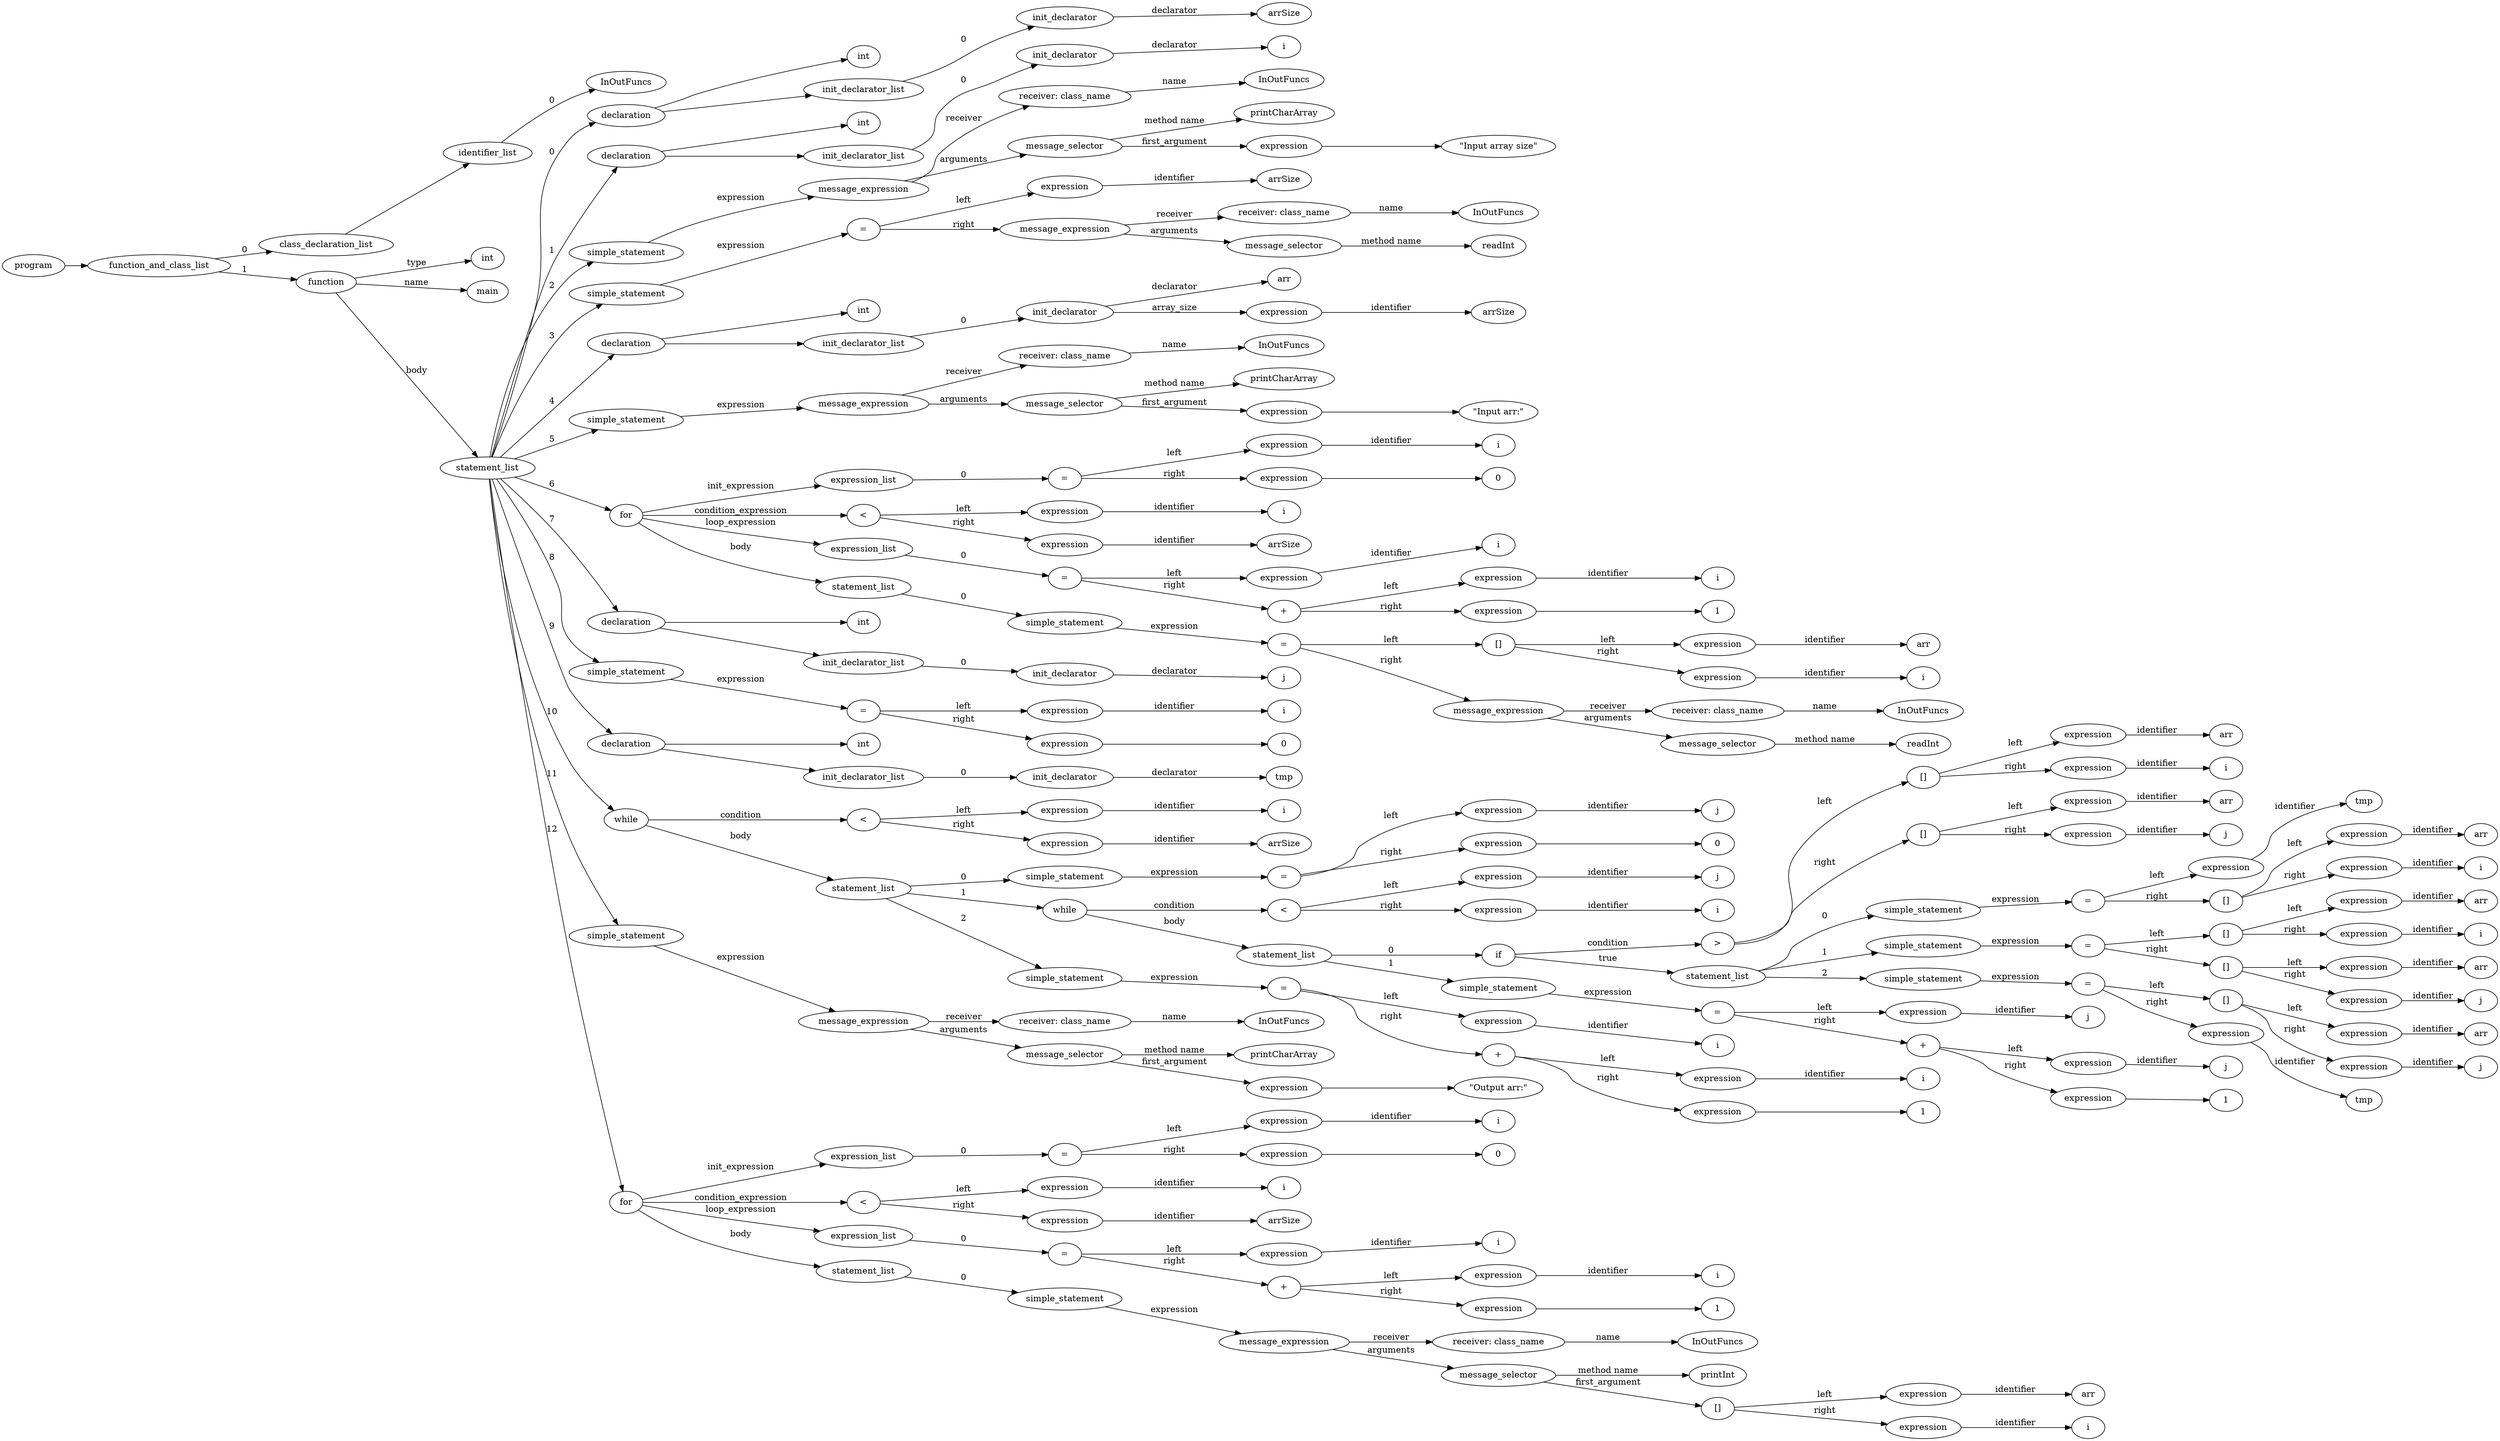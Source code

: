 digraph ObjectiveC { rankdir="LR";
163[label="program"];
163->2;
2[label="function_and_class_list"];
2->1[label="0"];
1[label="class_declaration_list"];
1->0;
0[label="identifier_list"];
0.0 [label="InOutFuncs"];
0->0.0 [label="0"];
2->162[label="1"];
162[label="function"];
162->3[label="type"];
3[label="int"];
162->162.1 [label="name"];
162.1 [label="main"];
162->8[label="body"];
8[label="statement_list"];
8->7[label="0"];
7[label="declaration"];
7->4;
4[label="int"];
7->6;
6[label="init_declarator_list"];
6->5[label="0"];
5[label="init_declarator"];
5.1 [label="arrSize"];
5->5.1[label="declarator"];
8->12[label="1"];
12[label="declaration"];
12->9;
9[label="int"];
12->11;
11[label="init_declarator_list"];
11->10[label="0"];
10[label="init_declarator"];
10.1 [label="i"];
10->10.1[label="declarator"];
8->18[label="2"];
18[label="simple_statement"];
18->17[label="expression"];
17[label="expression"];
17[label="message_expression"];
17->13[label="receiver"];
13[label="receiver: class_name"];
13.1 [label="InOutFuncs"];
13->13.1 [label="name"];
17->16[label="arguments"];
16[label="message_selector"];
16.1 [label="printCharArray"];
16->16.1 [label="method name"]; 
16->15[label="first_argument"];
15[label="expression"];
15->14;
14[label=<"Input array size">];
8->24[label="3"];
24[label="simple_statement"];
24->23[label="expression"];
23[label="expression"];
23[label="="];
23->19[label="left"];
19[label="expression"];
19->19.1 [label="identifier"];19.1[label="arrSize"];
23->22[label="right"];
22[label="expression"];
22[label="message_expression"];
22->20[label="receiver"];
20[label="receiver: class_name"];
20.1 [label="InOutFuncs"];
20->20.1 [label="name"];
22->21[label="arguments"];
21[label="message_selector"];
21.1 [label="readInt"];
21->21.1 [label="method name"]; 
8->29[label="4"];
29[label="declaration"];
29->25;
25[label="int"];
29->28;
28[label="init_declarator_list"];
28->27[label="0"];
27[label="init_declarator"];
27.1 [label="arr"];
27->27.1[label="declarator"];
27->26[label="array_size"];
26[label="expression"];
26->26.1 [label="identifier"];26.1[label="arrSize"];
8->35[label="5"];
35[label="simple_statement"];
35->34[label="expression"];
34[label="expression"];
34[label="message_expression"];
34->30[label="receiver"];
30[label="receiver: class_name"];
30.1 [label="InOutFuncs"];
30->30.1 [label="name"];
34->33[label="arguments"];
33[label="message_selector"];
33.1 [label="printCharArray"];
33->33.1 [label="method name"]; 
33->32[label="first_argument"];
32[label="expression"];
32->31;
31[label=<"Input arr:">];
8->60[label="6"];
60[label="for"];
60->40[label="init_expression"];
40[label="expression_list"];
40->39[label="0"];
39[label="expression"];
39[label="="];
39->36[label="left"];
36[label="expression"];
36->36.1 [label="identifier"];36.1[label="i"];
39->38[label="right"];
38[label="expression"];
38->37;
37[label="0"];
60->43[label="condition_expression"];
43[label="expression"];
43[label="<"];
43->41[label="left"];
41[label="expression"];
41->41.1 [label="identifier"];41.1[label="i"];
43->42[label="right"];
42[label="expression"];
42->42.1 [label="identifier"];42.1[label="arrSize"];
60->50[label="loop_expression"];
50[label="expression_list"];
50->49[label="0"];
49[label="expression"];
49[label="="];
49->44[label="left"];
44[label="expression"];
44->44.1 [label="identifier"];44.1[label="i"];
49->48[label="right"];
48[label="expression"];
48[label="+"];
48->45[label="left"];
45[label="expression"];
45->45.1 [label="identifier"];45.1[label="i"];
48->47[label="right"];
47[label="expression"];
47->46;
46[label="1"];
60->59[label="body"];
59[label="statement_list"];
59->58[label="0"];
58[label="simple_statement"];
58->57[label="expression"];
57[label="expression"];
57[label="="];
57->53[label="left"];
53[label="expression"];
53[label="[]"];
53->51[label="left"];
51[label="expression"];
51->51.1 [label="identifier"];51.1[label="arr"];
53->52[label="right"];
52[label="expression"];
52->52.1 [label="identifier"];52.1[label="i"];
57->56[label="right"];
56[label="expression"];
56[label="message_expression"];
56->54[label="receiver"];
54[label="receiver: class_name"];
54.1 [label="InOutFuncs"];
54->54.1 [label="name"];
56->55[label="arguments"];
55[label="message_selector"];
55.1 [label="readInt"];
55->55.1 [label="method name"]; 
8->64[label="7"];
64[label="declaration"];
64->61;
61[label="int"];
64->63;
63[label="init_declarator_list"];
63->62[label="0"];
62[label="init_declarator"];
62.1 [label="j"];
62->62.1[label="declarator"];
8->69[label="8"];
69[label="simple_statement"];
69->68[label="expression"];
68[label="expression"];
68[label="="];
68->65[label="left"];
65[label="expression"];
65->65.1 [label="identifier"];65.1[label="i"];
68->67[label="right"];
67[label="expression"];
67->66;
66[label="0"];
8->73[label="9"];
73[label="declaration"];
73->70;
70[label="int"];
73->72;
72[label="init_declarator_list"];
72->71[label="0"];
71[label="init_declarator"];
71.1 [label="tmp"];
71->71.1[label="declarator"];
8->131[label="10"];
131[label="while"];
131->76[label="condition"];
76[label="expression"];
76[label="<"];
76->74[label="left"];
74[label="expression"];
74->74.1 [label="identifier"];74.1[label="i"];
76->75[label="right"];
75[label="expression"];
75->75.1 [label="identifier"];75.1[label="arrSize"];
131->82[label="body"];
82[label="statement_list"];
82->81[label="0"];
81[label="simple_statement"];
81->80[label="expression"];
80[label="expression"];
80[label="="];
80->77[label="left"];
77[label="expression"];
77->77.1 [label="identifier"];77.1[label="j"];
80->79[label="right"];
79[label="expression"];
79->78;
78[label="0"];
82->123[label="1"];
123[label="while"];
123->85[label="condition"];
85[label="expression"];
85[label="<"];
85->83[label="left"];
83[label="expression"];
83->83.1 [label="identifier"];83.1[label="j"];
85->84[label="right"];
84[label="expression"];
84->84.1 [label="identifier"];84.1[label="i"];
123->115[label="body"];
115[label="statement_list"];
115->114[label="0"];
114[label="if"];
114->92[label="condition"];
92[label="expression"];
92[label=">"];
92->88[label="left"];
88[label="expression"];
88[label="[]"];
88->86[label="left"];
86[label="expression"];
86->86.1 [label="identifier"];86.1[label="arr"];
88->87[label="right"];
87[label="expression"];
87->87.1 [label="identifier"];87.1[label="i"];
92->91[label="right"];
91[label="expression"];
91[label="[]"];
91->89[label="left"];
89[label="expression"];
89->89.1 [label="identifier"];89.1[label="arr"];
91->90[label="right"];
90[label="expression"];
90->90.1 [label="identifier"];90.1[label="j"];
114->99[label="true"];
99[label="statement_list"];
99->98[label="0"];
98[label="simple_statement"];
98->97[label="expression"];
97[label="expression"];
97[label="="];
97->93[label="left"];
93[label="expression"];
93->93.1 [label="identifier"];93.1[label="tmp"];
97->96[label="right"];
96[label="expression"];
96[label="[]"];
96->94[label="left"];
94[label="expression"];
94->94.1 [label="identifier"];94.1[label="arr"];
96->95[label="right"];
95[label="expression"];
95->95.1 [label="identifier"];95.1[label="i"];
99->107[label="1"];
107[label="simple_statement"];
107->106[label="expression"];
106[label="expression"];
106[label="="];
106->102[label="left"];
102[label="expression"];
102[label="[]"];
102->100[label="left"];
100[label="expression"];
100->100.1 [label="identifier"];100.1[label="arr"];
102->101[label="right"];
101[label="expression"];
101->101.1 [label="identifier"];101.1[label="i"];
106->105[label="right"];
105[label="expression"];
105[label="[]"];
105->103[label="left"];
103[label="expression"];
103->103.1 [label="identifier"];103.1[label="arr"];
105->104[label="right"];
104[label="expression"];
104->104.1 [label="identifier"];104.1[label="j"];
99->113[label="2"];
113[label="simple_statement"];
113->112[label="expression"];
112[label="expression"];
112[label="="];
112->110[label="left"];
110[label="expression"];
110[label="[]"];
110->108[label="left"];
108[label="expression"];
108->108.1 [label="identifier"];108.1[label="arr"];
110->109[label="right"];
109[label="expression"];
109->109.1 [label="identifier"];109.1[label="j"];
112->111[label="right"];
111[label="expression"];
111->111.1 [label="identifier"];111.1[label="tmp"];
115->122[label="1"];
122[label="simple_statement"];
122->121[label="expression"];
121[label="expression"];
121[label="="];
121->116[label="left"];
116[label="expression"];
116->116.1 [label="identifier"];116.1[label="j"];
121->120[label="right"];
120[label="expression"];
120[label="+"];
120->117[label="left"];
117[label="expression"];
117->117.1 [label="identifier"];117.1[label="j"];
120->119[label="right"];
119[label="expression"];
119->118;
118[label="1"];
82->130[label="2"];
130[label="simple_statement"];
130->129[label="expression"];
129[label="expression"];
129[label="="];
129->124[label="left"];
124[label="expression"];
124->124.1 [label="identifier"];124.1[label="i"];
129->128[label="right"];
128[label="expression"];
128[label="+"];
128->125[label="left"];
125[label="expression"];
125->125.1 [label="identifier"];125.1[label="i"];
128->127[label="right"];
127[label="expression"];
127->126;
126[label="1"];
8->137[label="11"];
137[label="simple_statement"];
137->136[label="expression"];
136[label="expression"];
136[label="message_expression"];
136->132[label="receiver"];
132[label="receiver: class_name"];
132.1 [label="InOutFuncs"];
132->132.1 [label="name"];
136->135[label="arguments"];
135[label="message_selector"];
135.1 [label="printCharArray"];
135->135.1 [label="method name"]; 
135->134[label="first_argument"];
134[label="expression"];
134->133;
133[label=<"
Output arr:">];
8->161[label="12"];
161[label="for"];
161->142[label="init_expression"];
142[label="expression_list"];
142->141[label="0"];
141[label="expression"];
141[label="="];
141->138[label="left"];
138[label="expression"];
138->138.1 [label="identifier"];138.1[label="i"];
141->140[label="right"];
140[label="expression"];
140->139;
139[label="0"];
161->145[label="condition_expression"];
145[label="expression"];
145[label="<"];
145->143[label="left"];
143[label="expression"];
143->143.1 [label="identifier"];143.1[label="i"];
145->144[label="right"];
144[label="expression"];
144->144.1 [label="identifier"];144.1[label="arrSize"];
161->152[label="loop_expression"];
152[label="expression_list"];
152->151[label="0"];
151[label="expression"];
151[label="="];
151->146[label="left"];
146[label="expression"];
146->146.1 [label="identifier"];146.1[label="i"];
151->150[label="right"];
150[label="expression"];
150[label="+"];
150->147[label="left"];
147[label="expression"];
147->147.1 [label="identifier"];147.1[label="i"];
150->149[label="right"];
149[label="expression"];
149->148;
148[label="1"];
161->160[label="body"];
160[label="statement_list"];
160->159[label="0"];
159[label="simple_statement"];
159->158[label="expression"];
158[label="expression"];
158[label="message_expression"];
158->153[label="receiver"];
153[label="receiver: class_name"];
153.1 [label="InOutFuncs"];
153->153.1 [label="name"];
158->157[label="arguments"];
157[label="message_selector"];
157.1 [label="printInt"];
157->157.1 [label="method name"]; 
157->156[label="first_argument"];
156[label="expression"];
156[label="[]"];
156->154[label="left"];
154[label="expression"];
154->154.1 [label="identifier"];154.1[label="arr"];
156->155[label="right"];
155[label="expression"];
155->155.1 [label="identifier"];155.1[label="i"];
}
